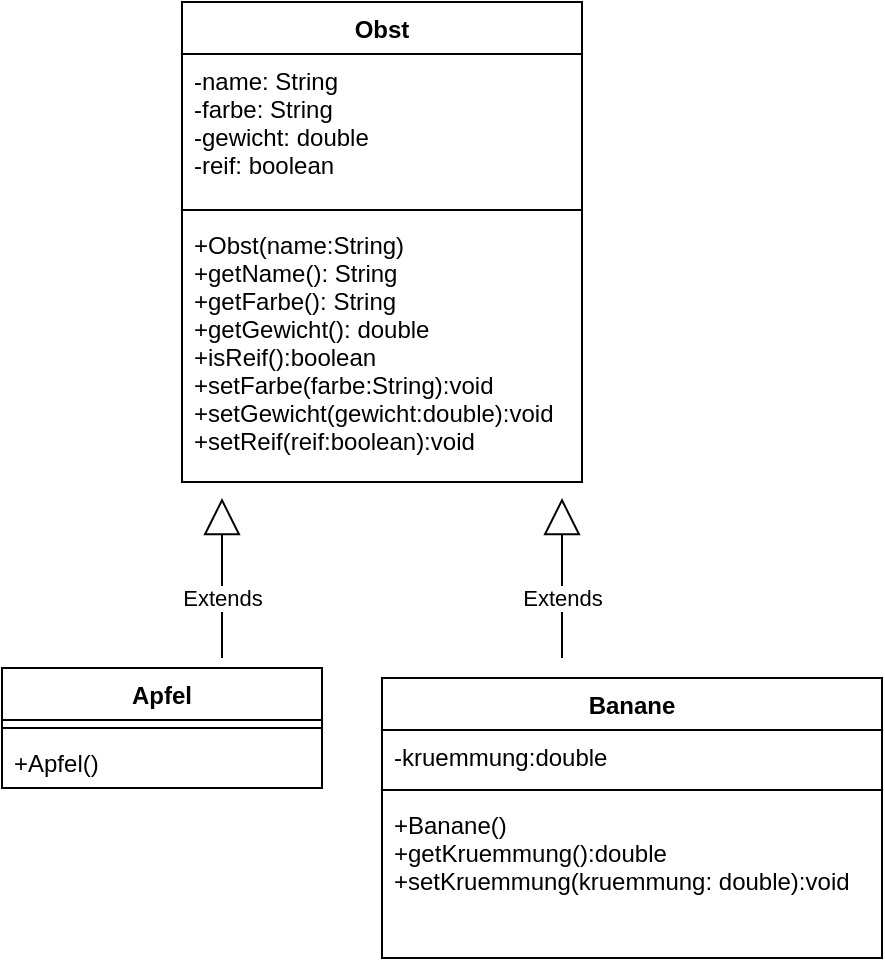 <mxfile version="16.2.7" type="device"><diagram id="C5RBs43oDa-KdzZeNtuy" name="Page-1"><mxGraphModel dx="782" dy="738" grid="1" gridSize="10" guides="1" tooltips="1" connect="1" arrows="1" fold="1" page="1" pageScale="1" pageWidth="827" pageHeight="1169" math="0" shadow="0"><root><mxCell id="WIyWlLk6GJQsqaUBKTNV-0"/><mxCell id="WIyWlLk6GJQsqaUBKTNV-1" parent="WIyWlLk6GJQsqaUBKTNV-0"/><mxCell id="0nuRxisj_W4udZiqMnFE-4" value="Obst" style="swimlane;fontStyle=1;align=center;verticalAlign=top;childLayout=stackLayout;horizontal=1;startSize=26;horizontalStack=0;resizeParent=1;resizeParentMax=0;resizeLast=0;collapsible=1;marginBottom=0;" vertex="1" parent="WIyWlLk6GJQsqaUBKTNV-1"><mxGeometry x="370" y="192" width="200" height="240" as="geometry"/></mxCell><mxCell id="0nuRxisj_W4udZiqMnFE-5" value="-name: String&#10;-farbe: String&#10;-gewicht: double&#10;-reif: boolean" style="text;strokeColor=none;fillColor=none;align=left;verticalAlign=top;spacingLeft=4;spacingRight=4;overflow=hidden;rotatable=0;points=[[0,0.5],[1,0.5]];portConstraint=eastwest;" vertex="1" parent="0nuRxisj_W4udZiqMnFE-4"><mxGeometry y="26" width="200" height="74" as="geometry"/></mxCell><mxCell id="0nuRxisj_W4udZiqMnFE-6" value="" style="line;strokeWidth=1;fillColor=none;align=left;verticalAlign=middle;spacingTop=-1;spacingLeft=3;spacingRight=3;rotatable=0;labelPosition=right;points=[];portConstraint=eastwest;" vertex="1" parent="0nuRxisj_W4udZiqMnFE-4"><mxGeometry y="100" width="200" height="8" as="geometry"/></mxCell><mxCell id="0nuRxisj_W4udZiqMnFE-7" value="+Obst(name:String)&#10;+getName(): String&#10;+getFarbe(): String&#10;+getGewicht(): double&#10;+isReif():boolean&#10;+setFarbe(farbe:String):void&#10;+setGewicht(gewicht:double):void&#10;+setReif(reif:boolean):void" style="text;strokeColor=none;fillColor=none;align=left;verticalAlign=top;spacingLeft=4;spacingRight=4;overflow=hidden;rotatable=0;points=[[0,0.5],[1,0.5]];portConstraint=eastwest;" vertex="1" parent="0nuRxisj_W4udZiqMnFE-4"><mxGeometry y="108" width="200" height="132" as="geometry"/></mxCell><mxCell id="0nuRxisj_W4udZiqMnFE-9" value="Apfel" style="swimlane;fontStyle=1;align=center;verticalAlign=top;childLayout=stackLayout;horizontal=1;startSize=26;horizontalStack=0;resizeParent=1;resizeParentMax=0;resizeLast=0;collapsible=1;marginBottom=0;" vertex="1" parent="WIyWlLk6GJQsqaUBKTNV-1"><mxGeometry x="280" y="525" width="160" height="60" as="geometry"/></mxCell><mxCell id="0nuRxisj_W4udZiqMnFE-11" value="" style="line;strokeWidth=1;fillColor=none;align=left;verticalAlign=middle;spacingTop=-1;spacingLeft=3;spacingRight=3;rotatable=0;labelPosition=right;points=[];portConstraint=eastwest;" vertex="1" parent="0nuRxisj_W4udZiqMnFE-9"><mxGeometry y="26" width="160" height="8" as="geometry"/></mxCell><mxCell id="0nuRxisj_W4udZiqMnFE-12" value="+Apfel()" style="text;strokeColor=none;fillColor=none;align=left;verticalAlign=top;spacingLeft=4;spacingRight=4;overflow=hidden;rotatable=0;points=[[0,0.5],[1,0.5]];portConstraint=eastwest;" vertex="1" parent="0nuRxisj_W4udZiqMnFE-9"><mxGeometry y="34" width="160" height="26" as="geometry"/></mxCell><mxCell id="0nuRxisj_W4udZiqMnFE-13" value="Banane" style="swimlane;fontStyle=1;align=center;verticalAlign=top;childLayout=stackLayout;horizontal=1;startSize=26;horizontalStack=0;resizeParent=1;resizeParentMax=0;resizeLast=0;collapsible=1;marginBottom=0;" vertex="1" parent="WIyWlLk6GJQsqaUBKTNV-1"><mxGeometry x="470" y="530" width="250" height="140" as="geometry"/></mxCell><mxCell id="0nuRxisj_W4udZiqMnFE-14" value="-kruemmung:double" style="text;strokeColor=none;fillColor=none;align=left;verticalAlign=top;spacingLeft=4;spacingRight=4;overflow=hidden;rotatable=0;points=[[0,0.5],[1,0.5]];portConstraint=eastwest;" vertex="1" parent="0nuRxisj_W4udZiqMnFE-13"><mxGeometry y="26" width="250" height="26" as="geometry"/></mxCell><mxCell id="0nuRxisj_W4udZiqMnFE-15" value="" style="line;strokeWidth=1;fillColor=none;align=left;verticalAlign=middle;spacingTop=-1;spacingLeft=3;spacingRight=3;rotatable=0;labelPosition=right;points=[];portConstraint=eastwest;" vertex="1" parent="0nuRxisj_W4udZiqMnFE-13"><mxGeometry y="52" width="250" height="8" as="geometry"/></mxCell><mxCell id="0nuRxisj_W4udZiqMnFE-16" value="+Banane()&#10;+getKruemmung():double&#10;+setKruemmung(kruemmung: double):void" style="text;strokeColor=none;fillColor=none;align=left;verticalAlign=top;spacingLeft=4;spacingRight=4;overflow=hidden;rotatable=0;points=[[0,0.5],[1,0.5]];portConstraint=eastwest;" vertex="1" parent="0nuRxisj_W4udZiqMnFE-13"><mxGeometry y="60" width="250" height="80" as="geometry"/></mxCell><mxCell id="0nuRxisj_W4udZiqMnFE-17" value="Extends" style="endArrow=block;endSize=16;endFill=0;html=1;rounded=0;" edge="1" parent="WIyWlLk6GJQsqaUBKTNV-1"><mxGeometry x="-0.25" width="160" relative="1" as="geometry"><mxPoint x="390" y="520" as="sourcePoint"/><mxPoint x="390" y="440" as="targetPoint"/><mxPoint as="offset"/></mxGeometry></mxCell><mxCell id="0nuRxisj_W4udZiqMnFE-18" value="Extends" style="endArrow=block;endSize=16;endFill=0;html=1;rounded=0;" edge="1" parent="WIyWlLk6GJQsqaUBKTNV-1"><mxGeometry x="-0.25" width="160" relative="1" as="geometry"><mxPoint x="560" y="520" as="sourcePoint"/><mxPoint x="560" y="440" as="targetPoint"/><mxPoint as="offset"/></mxGeometry></mxCell></root></mxGraphModel></diagram></mxfile>